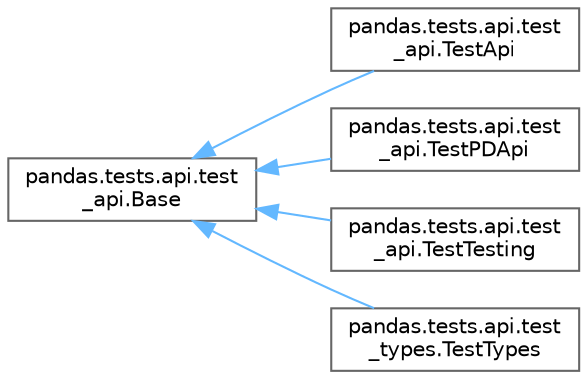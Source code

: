 digraph "Graphical Class Hierarchy"
{
 // LATEX_PDF_SIZE
  bgcolor="transparent";
  edge [fontname=Helvetica,fontsize=10,labelfontname=Helvetica,labelfontsize=10];
  node [fontname=Helvetica,fontsize=10,shape=box,height=0.2,width=0.4];
  rankdir="LR";
  Node0 [id="Node000000",label="pandas.tests.api.test\l_api.Base",height=0.2,width=0.4,color="grey40", fillcolor="white", style="filled",URL="$d6/dc6/classpandas_1_1tests_1_1api_1_1test__api_1_1Base.html",tooltip=" "];
  Node0 -> Node1 [id="edge4627_Node000000_Node000001",dir="back",color="steelblue1",style="solid",tooltip=" "];
  Node1 [id="Node000001",label="pandas.tests.api.test\l_api.TestApi",height=0.2,width=0.4,color="grey40", fillcolor="white", style="filled",URL="$d0/d5d/classpandas_1_1tests_1_1api_1_1test__api_1_1TestApi.html",tooltip=" "];
  Node0 -> Node2 [id="edge4628_Node000000_Node000002",dir="back",color="steelblue1",style="solid",tooltip=" "];
  Node2 [id="Node000002",label="pandas.tests.api.test\l_api.TestPDApi",height=0.2,width=0.4,color="grey40", fillcolor="white", style="filled",URL="$d6/dac/classpandas_1_1tests_1_1api_1_1test__api_1_1TestPDApi.html",tooltip=" "];
  Node0 -> Node3 [id="edge4629_Node000000_Node000003",dir="back",color="steelblue1",style="solid",tooltip=" "];
  Node3 [id="Node000003",label="pandas.tests.api.test\l_api.TestTesting",height=0.2,width=0.4,color="grey40", fillcolor="white", style="filled",URL="$d9/d45/classpandas_1_1tests_1_1api_1_1test__api_1_1TestTesting.html",tooltip=" "];
  Node0 -> Node4 [id="edge4630_Node000000_Node000004",dir="back",color="steelblue1",style="solid",tooltip=" "];
  Node4 [id="Node000004",label="pandas.tests.api.test\l_types.TestTypes",height=0.2,width=0.4,color="grey40", fillcolor="white", style="filled",URL="$db/d5c/classpandas_1_1tests_1_1api_1_1test__types_1_1TestTypes.html",tooltip=" "];
}
